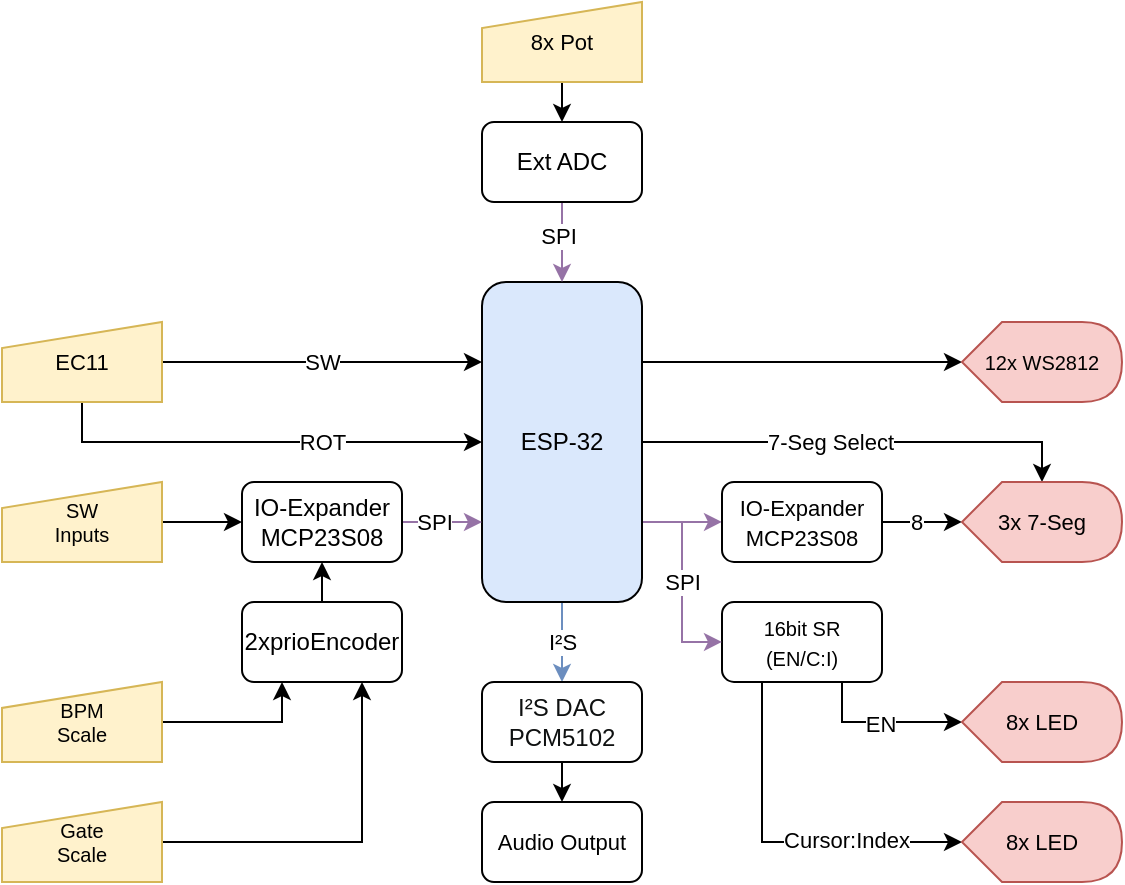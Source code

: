 <mxfile version="16.1.2" type="device"><diagram id="4VYLh-zP7Bx_i5LEst_N" name="Page-1"><mxGraphModel dx="640" dy="595" grid="1" gridSize="10" guides="1" tooltips="1" connect="1" arrows="1" fold="1" page="1" pageScale="1" pageWidth="827" pageHeight="1169" math="1" shadow="0"><root><mxCell id="0"/><mxCell id="1" parent="0"/><mxCell id="y79ebCIUgbflpvUtCevO-20" style="edgeStyle=orthogonalEdgeStyle;rounded=0;orthogonalLoop=1;jettySize=auto;html=1;exitX=1;exitY=0.75;exitDx=0;exitDy=0;entryX=0;entryY=0.5;entryDx=0;entryDy=0;fontFamily=Helvetica;fontSize=11;fillColor=#e1d5e7;strokeColor=#9673a6;" parent="1" source="Yzz7cIyKh2HSDoEg84I8-15" target="Yzz7cIyKh2HSDoEg84I8-21" edge="1"><mxGeometry relative="1" as="geometry"/></mxCell><mxCell id="XlLFYsl8-gilaUc90BuH-1" style="edgeStyle=orthogonalEdgeStyle;rounded=0;orthogonalLoop=1;jettySize=auto;html=1;exitX=0.5;exitY=1;exitDx=0;exitDy=0;fillColor=#dae8fc;strokeColor=#6c8ebf;entryX=0.5;entryY=0;entryDx=0;entryDy=0;" parent="1" source="Yzz7cIyKh2HSDoEg84I8-15" target="XlLFYsl8-gilaUc90BuH-2" edge="1"><mxGeometry relative="1" as="geometry"><mxPoint x="400.286" y="440" as="targetPoint"/></mxGeometry></mxCell><mxCell id="XlLFYsl8-gilaUc90BuH-4" value="I²S" style="edgeLabel;html=1;align=center;verticalAlign=middle;resizable=0;points=[];fontSize=11;fontFamily=Helvetica;" parent="XlLFYsl8-gilaUc90BuH-1" vertex="1" connectable="0"><mxGeometry x="0.734" relative="1" as="geometry"><mxPoint y="-15" as="offset"/></mxGeometry></mxCell><mxCell id="N5hh8hali1NmGcNjx4C9-3" style="edgeStyle=orthogonalEdgeStyle;rounded=0;orthogonalLoop=1;jettySize=auto;html=1;exitX=1;exitY=0.5;exitDx=0;exitDy=0;entryX=0;entryY=0;entryDx=40;entryDy=0;entryPerimeter=0;" parent="1" source="Yzz7cIyKh2HSDoEg84I8-15" target="Yzz7cIyKh2HSDoEg84I8-30" edge="1"><mxGeometry relative="1" as="geometry"><mxPoint x="640" y="300" as="targetPoint"/><Array as="points"><mxPoint x="640" y="340"/></Array></mxGeometry></mxCell><mxCell id="N5hh8hali1NmGcNjx4C9-4" value="7-Seg Select" style="edgeLabel;html=1;align=center;verticalAlign=middle;resizable=0;points=[];" parent="N5hh8hali1NmGcNjx4C9-3" vertex="1" connectable="0"><mxGeometry x="0.33" y="1" relative="1" as="geometry"><mxPoint x="-53" y="1" as="offset"/></mxGeometry></mxCell><mxCell id="N5hh8hali1NmGcNjx4C9-11" style="edgeStyle=orthogonalEdgeStyle;rounded=0;orthogonalLoop=1;jettySize=auto;html=1;exitX=1;exitY=0.25;exitDx=0;exitDy=0;" parent="1" source="Yzz7cIyKh2HSDoEg84I8-15" edge="1"><mxGeometry relative="1" as="geometry"><mxPoint x="440.0" y="300.244" as="targetPoint"/></mxGeometry></mxCell><mxCell id="N5hh8hali1NmGcNjx4C9-12" style="edgeStyle=orthogonalEdgeStyle;rounded=0;orthogonalLoop=1;jettySize=auto;html=1;exitX=1;exitY=0.25;exitDx=0;exitDy=0;" parent="1" source="Yzz7cIyKh2HSDoEg84I8-15" target="Yzz7cIyKh2HSDoEg84I8-70" edge="1"><mxGeometry relative="1" as="geometry"/></mxCell><mxCell id="Yzz7cIyKh2HSDoEg84I8-15" value="ESP-32" style="rounded=1;whiteSpace=wrap;html=1;fillColor=#dae8fc;strokeColor=default;gradientColor=none;glass=0;sketch=0;shadow=0;" parent="1" vertex="1"><mxGeometry x="360" y="260" width="80" height="160" as="geometry"/></mxCell><mxCell id="Yzz7cIyKh2HSDoEg84I8-32" style="edgeStyle=orthogonalEdgeStyle;rounded=0;orthogonalLoop=1;jettySize=auto;html=1;exitX=1;exitY=0.5;exitDx=0;exitDy=0;entryX=0;entryY=0.5;entryDx=0;entryDy=0;entryPerimeter=0;fontSize=11;" parent="1" source="Yzz7cIyKh2HSDoEg84I8-21" target="Yzz7cIyKh2HSDoEg84I8-30" edge="1"><mxGeometry relative="1" as="geometry"/></mxCell><mxCell id="KPdPLMar8FW5ZZJh2PHd-13" value="8" style="edgeLabel;html=1;align=center;verticalAlign=middle;resizable=0;points=[];" parent="Yzz7cIyKh2HSDoEg84I8-32" vertex="1" connectable="0"><mxGeometry x="-0.183" y="-2" relative="1" as="geometry"><mxPoint y="-2" as="offset"/></mxGeometry></mxCell><mxCell id="Yzz7cIyKh2HSDoEg84I8-21" value="&lt;font style=&quot;font-size: 11px&quot;&gt;IO-Expander&lt;br&gt;MCP23S08&lt;/font&gt;" style="rounded=1;whiteSpace=wrap;html=1;" parent="1" vertex="1"><mxGeometry x="480" y="359.96" width="80" height="40" as="geometry"/></mxCell><mxCell id="N5hh8hali1NmGcNjx4C9-25" style="edgeStyle=orthogonalEdgeStyle;rounded=0;orthogonalLoop=1;jettySize=auto;html=1;exitX=0.5;exitY=1;exitDx=0;exitDy=0;entryX=0.5;entryY=0;entryDx=0;entryDy=0;" parent="1" source="Yzz7cIyKh2HSDoEg84I8-26" target="XMXrXdqW2n2KZjJ4oG5D-1" edge="1"><mxGeometry relative="1" as="geometry"/></mxCell><mxCell id="Yzz7cIyKh2HSDoEg84I8-26" value="&lt;font style=&quot;font-size: 11px&quot;&gt;8x Pot&lt;/font&gt;" style="shape=manualInput;whiteSpace=wrap;html=1;fontSize=11;size=13;fillColor=#fff2cc;strokeColor=#d6b656;" parent="1" vertex="1"><mxGeometry x="360" y="120" width="80" height="40" as="geometry"/></mxCell><mxCell id="Yzz7cIyKh2HSDoEg84I8-30" value="3x 7-Seg" style="shape=display;whiteSpace=wrap;html=1;fontSize=11;fillColor=#f8cecc;strokeColor=#b85450;" parent="1" vertex="1"><mxGeometry x="600" y="359.96" width="80" height="40" as="geometry"/></mxCell><mxCell id="N5hh8hali1NmGcNjx4C9-23" style="edgeStyle=orthogonalEdgeStyle;rounded=0;orthogonalLoop=1;jettySize=auto;html=1;exitX=1;exitY=0.5;exitDx=0;exitDy=0;entryX=0;entryY=0.25;entryDx=0;entryDy=0;" parent="1" source="Yzz7cIyKh2HSDoEg84I8-59" target="Yzz7cIyKh2HSDoEg84I8-15" edge="1"><mxGeometry relative="1" as="geometry"/></mxCell><mxCell id="S5uVFAYrF7VQIY12ZJy--1" value="SW" style="edgeLabel;html=1;align=center;verticalAlign=middle;resizable=0;points=[];" parent="N5hh8hali1NmGcNjx4C9-23" vertex="1" connectable="0"><mxGeometry x="0.187" relative="1" as="geometry"><mxPoint x="-15" as="offset"/></mxGeometry></mxCell><mxCell id="N5hh8hali1NmGcNjx4C9-24" style="edgeStyle=orthogonalEdgeStyle;rounded=0;orthogonalLoop=1;jettySize=auto;html=1;exitX=0.5;exitY=1;exitDx=0;exitDy=0;entryX=0;entryY=0.5;entryDx=0;entryDy=0;" parent="1" source="Yzz7cIyKh2HSDoEg84I8-59" target="Yzz7cIyKh2HSDoEg84I8-15" edge="1"><mxGeometry relative="1" as="geometry"/></mxCell><mxCell id="S5uVFAYrF7VQIY12ZJy--2" value="ROT" style="edgeLabel;html=1;align=center;verticalAlign=middle;resizable=0;points=[];" parent="N5hh8hali1NmGcNjx4C9-24" vertex="1" connectable="0"><mxGeometry x="0.451" y="-2" relative="1" as="geometry"><mxPoint x="-20" y="-2" as="offset"/></mxGeometry></mxCell><mxCell id="Yzz7cIyKh2HSDoEg84I8-59" value="EC11" style="shape=manualInput;whiteSpace=wrap;html=1;fontSize=11;size=13;fillColor=#fff2cc;strokeColor=#d6b656;" parent="1" vertex="1"><mxGeometry x="120" y="280" width="80" height="40" as="geometry"/></mxCell><mxCell id="Yzz7cIyKh2HSDoEg84I8-70" value="12x WS2812" style="shape=display;whiteSpace=wrap;html=1;fontSize=10;fillColor=#f8cecc;strokeColor=#b85450;size=0.25;" parent="1" vertex="1"><mxGeometry x="600" y="280" width="80" height="40" as="geometry"/></mxCell><mxCell id="N5hh8hali1NmGcNjx4C9-8" style="edgeStyle=orthogonalEdgeStyle;rounded=0;orthogonalLoop=1;jettySize=auto;html=1;exitX=1;exitY=0.5;exitDx=0;exitDy=0;entryX=0.75;entryY=1;entryDx=0;entryDy=0;" parent="1" source="Yzz7cIyKh2HSDoEg84I8-91" target="n66vILwVa508dORG7SmE-1" edge="1"><mxGeometry relative="1" as="geometry"><mxPoint x="290" y="500" as="targetPoint"/></mxGeometry></mxCell><mxCell id="Yzz7cIyKh2HSDoEg84I8-91" value="Gate&lt;br&gt;Scale" style="shape=manualInput;whiteSpace=wrap;html=1;fontSize=10;size=13;fillColor=#fff2cc;strokeColor=#d6b656;" parent="1" vertex="1"><mxGeometry x="120" y="520" width="80" height="40" as="geometry"/></mxCell><mxCell id="N5hh8hali1NmGcNjx4C9-18" style="edgeStyle=orthogonalEdgeStyle;rounded=0;orthogonalLoop=1;jettySize=auto;html=1;exitX=1;exitY=0.5;exitDx=0;exitDy=0;entryX=0.25;entryY=1;entryDx=0;entryDy=0;" parent="1" source="Yzz7cIyKh2HSDoEg84I8-92" target="n66vILwVa508dORG7SmE-1" edge="1"><mxGeometry relative="1" as="geometry"/></mxCell><mxCell id="Yzz7cIyKh2HSDoEg84I8-92" value="BPM&lt;br&gt;Scale" style="shape=manualInput;whiteSpace=wrap;html=1;fontSize=10;size=13;fillColor=#fff2cc;strokeColor=#d6b656;" parent="1" vertex="1"><mxGeometry x="120" y="459.96" width="80" height="40" as="geometry"/></mxCell><mxCell id="KPdPLMar8FW5ZZJh2PHd-17" style="edgeStyle=orthogonalEdgeStyle;rounded=0;orthogonalLoop=1;jettySize=auto;html=1;exitX=0.25;exitY=1;exitDx=0;exitDy=0;entryX=0;entryY=0.5;entryDx=0;entryDy=0;entryPerimeter=0;" parent="1" source="Yzz7cIyKh2HSDoEg84I8-105" target="KPdPLMar8FW5ZZJh2PHd-16" edge="1"><mxGeometry relative="1" as="geometry"/></mxCell><mxCell id="N5hh8hali1NmGcNjx4C9-17" value="Cursor:Index" style="edgeLabel;html=1;align=center;verticalAlign=middle;resizable=0;points=[];" parent="KPdPLMar8FW5ZZJh2PHd-17" vertex="1" connectable="0"><mxGeometry x="0.358" y="1" relative="1" as="geometry"><mxPoint as="offset"/></mxGeometry></mxCell><mxCell id="N5hh8hali1NmGcNjx4C9-15" style="edgeStyle=orthogonalEdgeStyle;rounded=0;orthogonalLoop=1;jettySize=auto;html=1;exitX=0.75;exitY=1;exitDx=0;exitDy=0;" parent="1" source="Yzz7cIyKh2HSDoEg84I8-105" target="Yzz7cIyKh2HSDoEg84I8-106" edge="1"><mxGeometry relative="1" as="geometry"/></mxCell><mxCell id="N5hh8hali1NmGcNjx4C9-16" value="EN" style="edgeLabel;html=1;align=center;verticalAlign=middle;resizable=0;points=[];" parent="N5hh8hali1NmGcNjx4C9-15" vertex="1" connectable="0"><mxGeometry x="-0.044" y="-1" relative="1" as="geometry"><mxPoint as="offset"/></mxGeometry></mxCell><mxCell id="Yzz7cIyKh2HSDoEg84I8-105" value="&lt;font style=&quot;font-size: 10px&quot;&gt;16bit&amp;nbsp;SR &lt;br&gt;(EN/C:I)&lt;/font&gt;" style="rounded=1;whiteSpace=wrap;html=1;" parent="1" vertex="1"><mxGeometry x="480" y="419.96" width="80" height="40" as="geometry"/></mxCell><mxCell id="Yzz7cIyKh2HSDoEg84I8-106" value="8x LED" style="shape=display;whiteSpace=wrap;html=1;fontSize=11;fillColor=#f8cecc;strokeColor=#b85450;" parent="1" vertex="1"><mxGeometry x="600" y="459.96" width="80" height="40" as="geometry"/></mxCell><mxCell id="n66vILwVa508dORG7SmE-7" style="edgeStyle=orthogonalEdgeStyle;rounded=0;orthogonalLoop=1;jettySize=auto;html=1;exitX=1;exitY=0.5;exitDx=0;exitDy=0;entryX=0;entryY=0.5;entryDx=0;entryDy=0;" parent="1" source="KJiveMh5zRFhtSvFbMqp-11" target="n66vILwVa508dORG7SmE-2" edge="1"><mxGeometry relative="1" as="geometry"/></mxCell><mxCell id="KJiveMh5zRFhtSvFbMqp-11" value="SW&lt;br&gt;Inputs" style="shape=manualInput;whiteSpace=wrap;html=1;fontSize=10;size=13;fillColor=#fff2cc;strokeColor=#d6b656;" parent="1" vertex="1"><mxGeometry x="120" y="360" width="80" height="40" as="geometry"/></mxCell><mxCell id="KPdPLMar8FW5ZZJh2PHd-16" value="8x LED" style="shape=display;whiteSpace=wrap;html=1;fontSize=11;fillColor=#f8cecc;strokeColor=#b85450;" parent="1" vertex="1"><mxGeometry x="600" y="520" width="80" height="40" as="geometry"/></mxCell><mxCell id="XlLFYsl8-gilaUc90BuH-6" style="edgeStyle=orthogonalEdgeStyle;rounded=0;orthogonalLoop=1;jettySize=auto;html=1;exitX=0.5;exitY=1;exitDx=0;exitDy=0;entryX=0.5;entryY=0;entryDx=0;entryDy=0;fontFamily=Helvetica;fontSize=11;" parent="1" source="XlLFYsl8-gilaUc90BuH-2" target="XlLFYsl8-gilaUc90BuH-5" edge="1"><mxGeometry relative="1" as="geometry"/></mxCell><mxCell id="XlLFYsl8-gilaUc90BuH-2" value="&lt;p style=&quot;box-sizing: border-box ; padding: 0px ; margin: 0px ; font-weight: 400 ; color: rgb(15 , 17 , 17) ; background-color: rgb(255 , 255 , 255) ; line-height: 1.2&quot;&gt;I²S DAC&lt;/p&gt;&lt;p style=&quot;box-sizing: border-box ; padding: 0px ; margin: 0px ; font-weight: 400 ; color: rgb(15 , 17 , 17) ; background-color: rgb(255 , 255 , 255) ; line-height: 1.2&quot;&gt;PCM5102&lt;/p&gt;" style="rounded=1;whiteSpace=wrap;html=1;align=center;" parent="1" vertex="1"><mxGeometry x="360" y="460" width="80" height="40" as="geometry"/></mxCell><mxCell id="XlLFYsl8-gilaUc90BuH-5" value="Audio Output" style="rounded=1;whiteSpace=wrap;html=1;fontFamily=Helvetica;fontSize=11;" parent="1" vertex="1"><mxGeometry x="360" y="520" width="80" height="40" as="geometry"/></mxCell><mxCell id="XMXrXdqW2n2KZjJ4oG5D-5" style="edgeStyle=orthogonalEdgeStyle;rounded=0;orthogonalLoop=1;jettySize=auto;html=1;entryX=0.5;entryY=0;entryDx=0;entryDy=0;fillColor=#e1d5e7;strokeColor=#9673a6;exitX=0.5;exitY=1;exitDx=0;exitDy=0;" parent="1" source="XMXrXdqW2n2KZjJ4oG5D-1" target="Yzz7cIyKh2HSDoEg84I8-15" edge="1"><mxGeometry relative="1" as="geometry"><mxPoint x="400" y="220" as="sourcePoint"/></mxGeometry></mxCell><mxCell id="XMXrXdqW2n2KZjJ4oG5D-6" value="SPI" style="edgeLabel;html=1;align=center;verticalAlign=middle;resizable=0;points=[];" parent="XMXrXdqW2n2KZjJ4oG5D-5" vertex="1" connectable="0"><mxGeometry x="-0.263" y="2" relative="1" as="geometry"><mxPoint x="-4" y="2" as="offset"/></mxGeometry></mxCell><mxCell id="XMXrXdqW2n2KZjJ4oG5D-1" value="Ext ADC" style="rounded=1;whiteSpace=wrap;html=1;" parent="1" vertex="1"><mxGeometry x="360" y="180" width="80" height="40" as="geometry"/></mxCell><mxCell id="n66vILwVa508dORG7SmE-10" style="edgeStyle=orthogonalEdgeStyle;rounded=0;orthogonalLoop=1;jettySize=auto;html=1;exitX=0.5;exitY=0;exitDx=0;exitDy=0;entryX=0.5;entryY=1;entryDx=0;entryDy=0;" parent="1" source="n66vILwVa508dORG7SmE-1" target="n66vILwVa508dORG7SmE-2" edge="1"><mxGeometry relative="1" as="geometry"/></mxCell><mxCell id="n66vILwVa508dORG7SmE-1" value="2xprioEncoder" style="rounded=1;whiteSpace=wrap;html=1;" parent="1" vertex="1"><mxGeometry x="240" y="420" width="80" height="40" as="geometry"/></mxCell><mxCell id="N5hh8hali1NmGcNjx4C9-19" style="edgeStyle=orthogonalEdgeStyle;rounded=0;orthogonalLoop=1;jettySize=auto;html=1;exitX=1;exitY=0.5;exitDx=0;exitDy=0;entryX=0;entryY=0.75;entryDx=0;entryDy=0;fillColor=#e1d5e7;strokeColor=#9673a6;" parent="1" source="n66vILwVa508dORG7SmE-2" target="Yzz7cIyKh2HSDoEg84I8-15" edge="1"><mxGeometry relative="1" as="geometry"/></mxCell><mxCell id="N5hh8hali1NmGcNjx4C9-20" value="SPI" style="edgeLabel;html=1;align=center;verticalAlign=middle;resizable=0;points=[];" parent="N5hh8hali1NmGcNjx4C9-19" vertex="1" connectable="0"><mxGeometry x="-0.19" relative="1" as="geometry"><mxPoint as="offset"/></mxGeometry></mxCell><mxCell id="n66vILwVa508dORG7SmE-2" value="IO-Expander MCP23S08" style="rounded=1;whiteSpace=wrap;html=1;" parent="1" vertex="1"><mxGeometry x="240" y="360" width="80" height="40" as="geometry"/></mxCell><mxCell id="N5hh8hali1NmGcNjx4C9-13" value="" style="endArrow=classic;html=1;rounded=0;entryX=0;entryY=0.5;entryDx=0;entryDy=0;fillColor=#e1d5e7;strokeColor=#9673a6;" parent="1" target="Yzz7cIyKh2HSDoEg84I8-105" edge="1"><mxGeometry width="50" height="50" relative="1" as="geometry"><mxPoint x="460" y="380" as="sourcePoint"/><mxPoint x="580" y="400" as="targetPoint"/><Array as="points"><mxPoint x="460" y="440"/></Array></mxGeometry></mxCell><mxCell id="N5hh8hali1NmGcNjx4C9-14" value="SPI" style="edgeLabel;html=1;align=center;verticalAlign=middle;resizable=0;points=[];" parent="N5hh8hali1NmGcNjx4C9-13" vertex="1" connectable="0"><mxGeometry relative="1" as="geometry"><mxPoint y="-10" as="offset"/></mxGeometry></mxCell></root></mxGraphModel></diagram></mxfile>